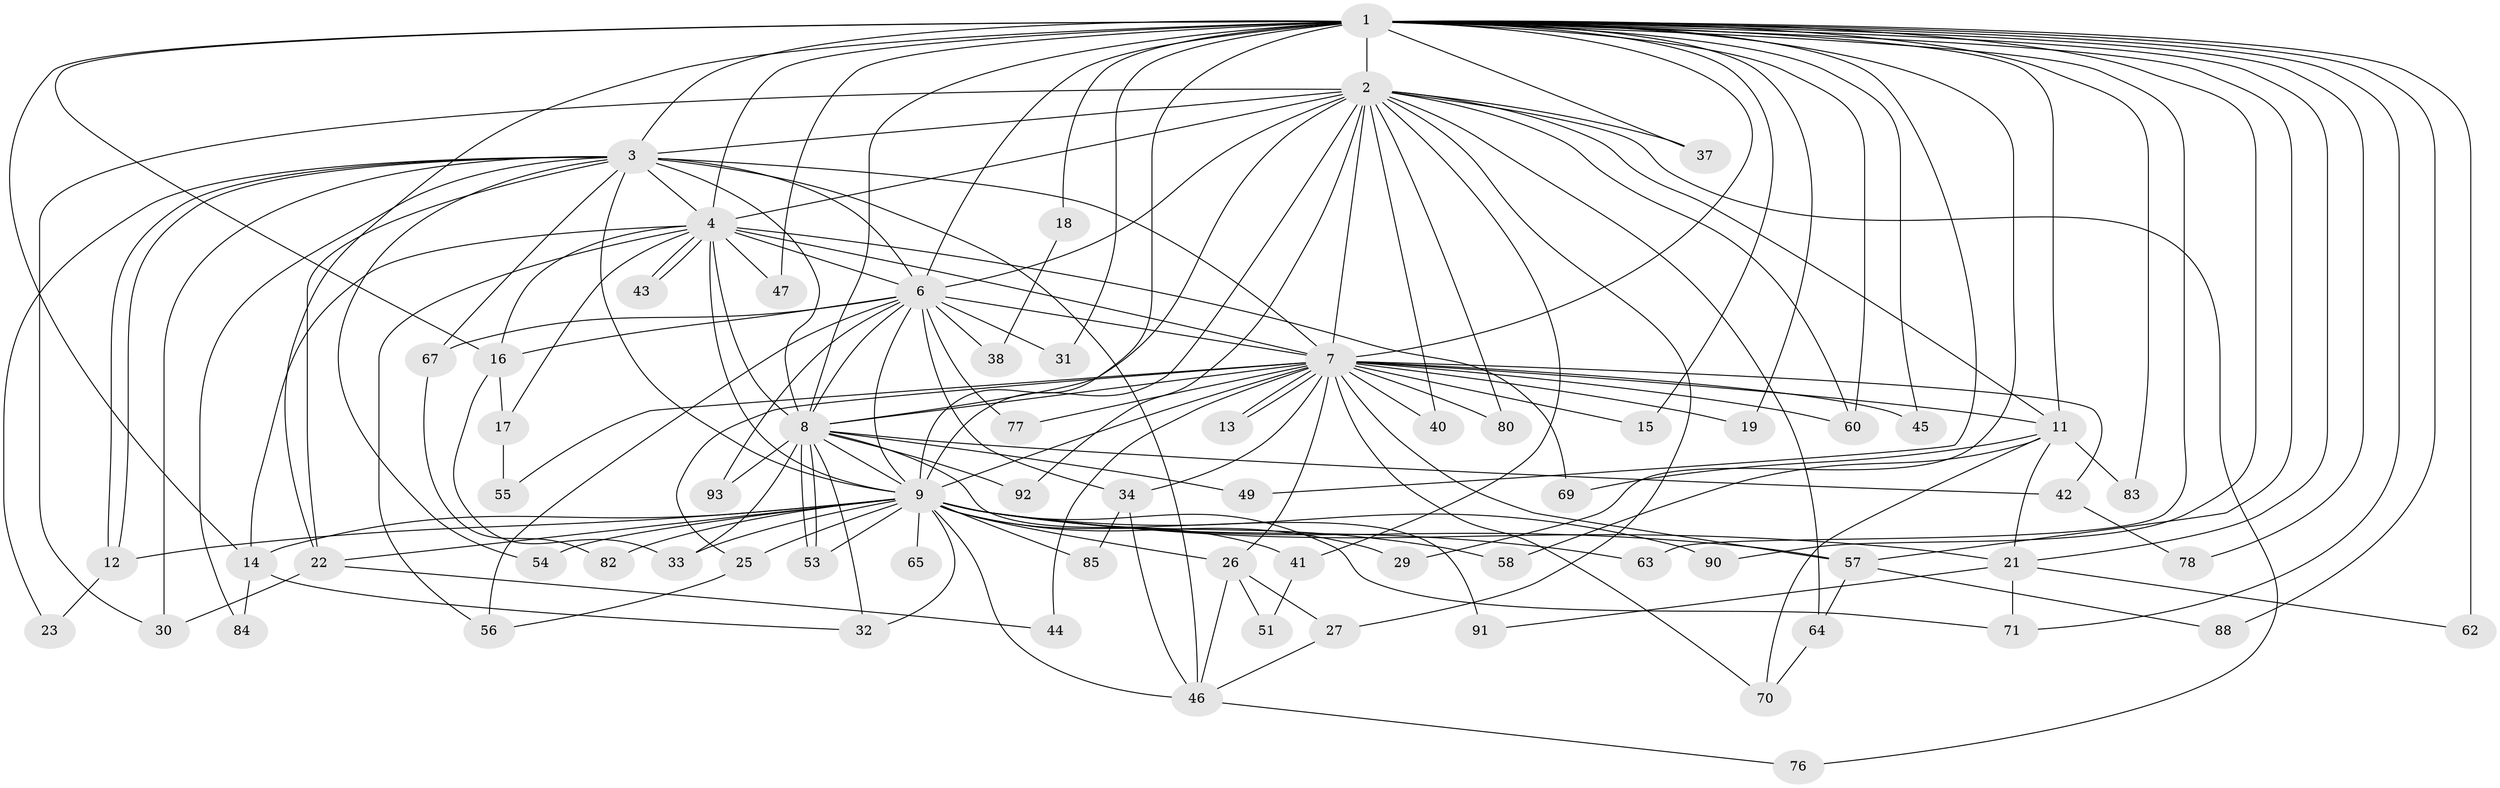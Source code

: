 // original degree distribution, {22: 0.010638297872340425, 20: 0.031914893617021274, 19: 0.02127659574468085, 18: 0.010638297872340425, 23: 0.010638297872340425, 16: 0.010638297872340425, 29: 0.010638297872340425, 8: 0.010638297872340425, 4: 0.031914893617021274, 2: 0.5638297872340425, 5: 0.05319148936170213, 3: 0.22340425531914893, 6: 0.010638297872340425}
// Generated by graph-tools (version 1.1) at 2025/11/02/27/25 16:11:06]
// undirected, 69 vertices, 166 edges
graph export_dot {
graph [start="1"]
  node [color=gray90,style=filled];
  1 [super="+5"];
  2 [super="+20"];
  3 [super="+28"];
  4 [super="+75"];
  6 [super="+36"];
  7 [super="+50"];
  8 [super="+35"];
  9 [super="+10"];
  11 [super="+52"];
  12 [super="+87"];
  13;
  14 [super="+72"];
  15;
  16 [super="+39"];
  17;
  18;
  19;
  21 [super="+59"];
  22 [super="+24"];
  23;
  25 [super="+86"];
  26 [super="+68"];
  27;
  29;
  30 [super="+61"];
  31;
  32 [super="+48"];
  33;
  34 [super="+66"];
  37;
  38;
  40;
  41;
  42;
  43;
  44;
  45;
  46 [super="+74"];
  47;
  49;
  51;
  53 [super="+73"];
  54;
  55;
  56;
  57 [super="+81"];
  58;
  60 [super="+89"];
  62;
  63;
  64 [super="+94"];
  65;
  67;
  69;
  70;
  71 [super="+79"];
  76;
  77;
  78;
  80;
  82;
  83;
  84;
  85;
  88;
  90;
  91;
  92;
  93;
  1 -- 2 [weight=3];
  1 -- 3 [weight=3];
  1 -- 4 [weight=2];
  1 -- 6 [weight=2];
  1 -- 7 [weight=2];
  1 -- 8 [weight=3];
  1 -- 9 [weight=4];
  1 -- 11;
  1 -- 19;
  1 -- 22;
  1 -- 31;
  1 -- 37;
  1 -- 49;
  1 -- 57;
  1 -- 62;
  1 -- 78;
  1 -- 83;
  1 -- 90;
  1 -- 71;
  1 -- 14;
  1 -- 15;
  1 -- 16;
  1 -- 18;
  1 -- 88;
  1 -- 29;
  1 -- 45;
  1 -- 47;
  1 -- 63;
  1 -- 21;
  1 -- 60;
  2 -- 3;
  2 -- 4;
  2 -- 6;
  2 -- 7;
  2 -- 8;
  2 -- 9 [weight=2];
  2 -- 27;
  2 -- 30;
  2 -- 37;
  2 -- 40;
  2 -- 41;
  2 -- 60;
  2 -- 64;
  2 -- 80;
  2 -- 92;
  2 -- 76;
  2 -- 11;
  3 -- 4;
  3 -- 6;
  3 -- 7 [weight=2];
  3 -- 8;
  3 -- 9 [weight=2];
  3 -- 12;
  3 -- 12;
  3 -- 22;
  3 -- 23;
  3 -- 30;
  3 -- 46;
  3 -- 54;
  3 -- 84;
  3 -- 67;
  4 -- 6;
  4 -- 7 [weight=2];
  4 -- 8;
  4 -- 9 [weight=2];
  4 -- 16;
  4 -- 17;
  4 -- 43;
  4 -- 43;
  4 -- 47;
  4 -- 56;
  4 -- 69;
  4 -- 14;
  6 -- 7;
  6 -- 8;
  6 -- 9 [weight=2];
  6 -- 31;
  6 -- 34;
  6 -- 38;
  6 -- 67;
  6 -- 77;
  6 -- 93;
  6 -- 16;
  6 -- 56;
  7 -- 8;
  7 -- 9 [weight=2];
  7 -- 11;
  7 -- 13;
  7 -- 13;
  7 -- 15;
  7 -- 19;
  7 -- 25;
  7 -- 26;
  7 -- 34;
  7 -- 40;
  7 -- 42;
  7 -- 44;
  7 -- 45;
  7 -- 55;
  7 -- 60;
  7 -- 70;
  7 -- 77;
  7 -- 80;
  7 -- 57;
  8 -- 9 [weight=2];
  8 -- 32;
  8 -- 33;
  8 -- 42;
  8 -- 49;
  8 -- 53;
  8 -- 53;
  8 -- 91;
  8 -- 92;
  8 -- 93;
  9 -- 25;
  9 -- 26;
  9 -- 33;
  9 -- 54;
  9 -- 63;
  9 -- 65 [weight=2];
  9 -- 90;
  9 -- 71;
  9 -- 14;
  9 -- 82;
  9 -- 21;
  9 -- 85;
  9 -- 29;
  9 -- 32;
  9 -- 41;
  9 -- 46;
  9 -- 57;
  9 -- 58;
  9 -- 22;
  9 -- 12;
  9 -- 53;
  11 -- 21;
  11 -- 58;
  11 -- 69;
  11 -- 70;
  11 -- 83;
  12 -- 23;
  14 -- 84;
  14 -- 32;
  16 -- 17;
  16 -- 33;
  17 -- 55;
  18 -- 38;
  21 -- 71;
  21 -- 91;
  21 -- 62;
  22 -- 44;
  22 -- 30;
  25 -- 56;
  26 -- 27;
  26 -- 51;
  26 -- 46;
  27 -- 46;
  34 -- 85;
  34 -- 46;
  41 -- 51;
  42 -- 78;
  46 -- 76;
  57 -- 64;
  57 -- 88;
  64 -- 70;
  67 -- 82;
}
